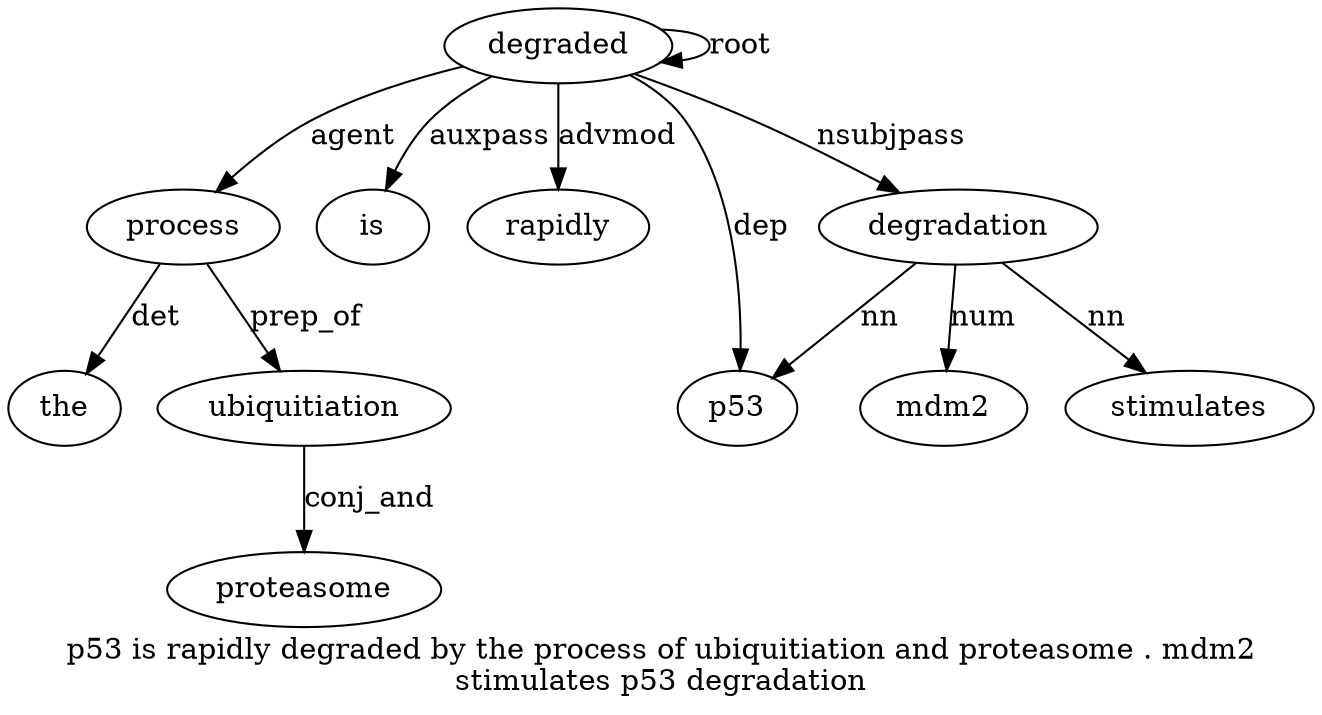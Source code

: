 digraph "p53 is rapidly degraded by the process of ubiquitiation and proteasome . mdm2 stimulates p53 degradation" {
label="p53 is rapidly degraded by the process of ubiquitiation and proteasome . mdm2
stimulates p53 degradation";
degraded4 [style=filled, fillcolor=white, label=degraded];
p531 [style=filled, fillcolor=white, label=p53];
degraded4 -> p531  [label=dep];
is2 [style=filled, fillcolor=white, label=is];
degraded4 -> is2  [label=auxpass];
rapidly3 [style=filled, fillcolor=white, label=rapidly];
degraded4 -> rapidly3  [label=advmod];
degraded4 -> degraded4  [label=root];
process7 [style=filled, fillcolor=white, label=process];
the6 [style=filled, fillcolor=white, label=the];
process7 -> the6  [label=det];
degraded4 -> process7  [label=agent];
ubiquitiation9 [style=filled, fillcolor=white, label=ubiquitiation];
process7 -> ubiquitiation9  [label=prep_of];
proteasome11 [style=filled, fillcolor=white, label=proteasome];
ubiquitiation9 -> proteasome11  [label=conj_and];
degradation16 [style=filled, fillcolor=white, label=degradation];
mdm213 [style=filled, fillcolor=white, label=mdm2];
degradation16 -> mdm213  [label=num];
stimulates14 [style=filled, fillcolor=white, label=stimulates];
degradation16 -> stimulates14  [label=nn];
degradation16 -> p531  [label=nn];
degraded4 -> degradation16  [label=nsubjpass];
}
